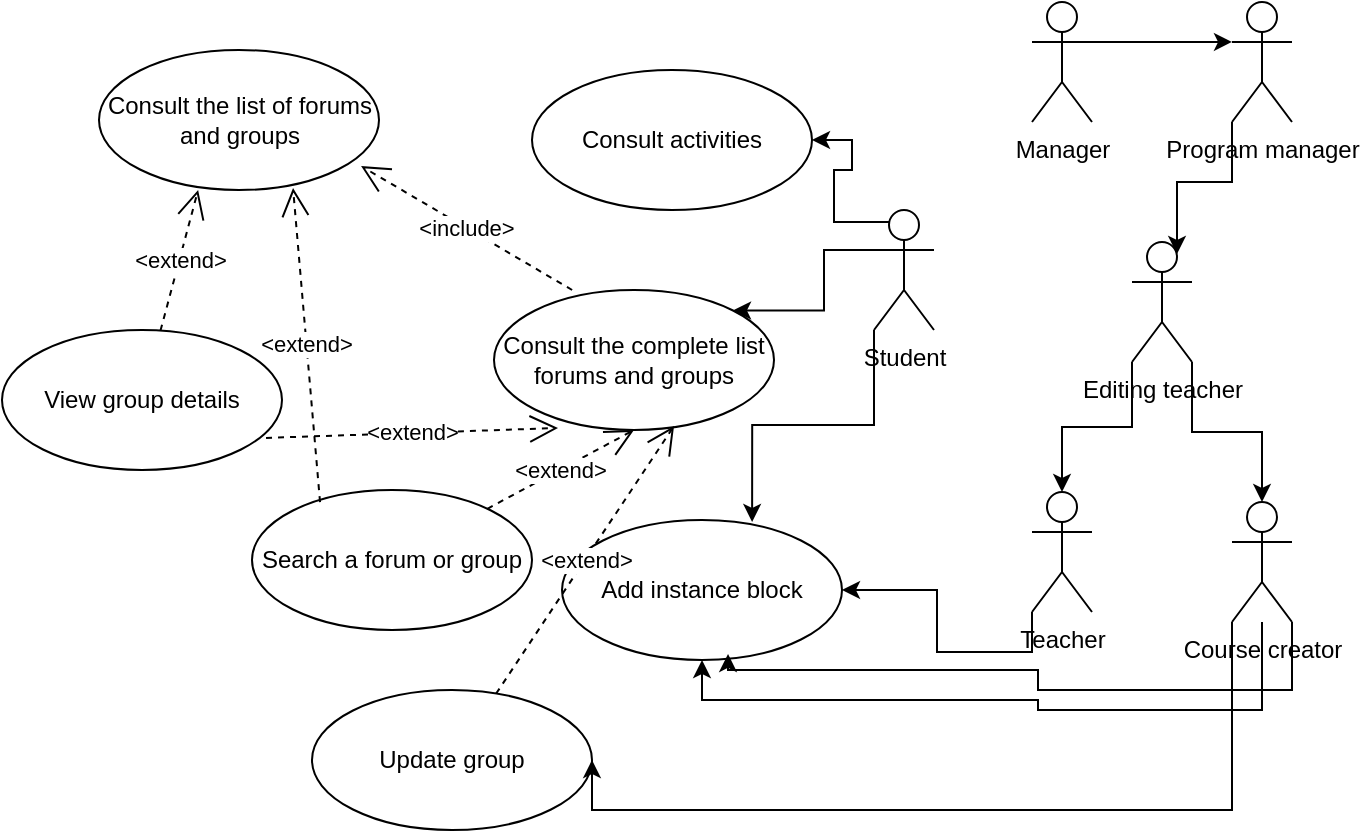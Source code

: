 <mxfile version="28.1.0">
  <diagram name="Page-1" id="3Twom8VmZXj4OrdvxBZu">
    <mxGraphModel dx="872" dy="495" grid="1" gridSize="10" guides="1" tooltips="1" connect="1" arrows="1" fold="1" page="1" pageScale="1" pageWidth="827" pageHeight="1169" math="0" shadow="0">
      <root>
        <mxCell id="0" />
        <mxCell id="1" parent="0" />
        <mxCell id="8oVLSu1m1S_BDH_rNiiH-1" value="Add instance block" style="ellipse;whiteSpace=wrap;html=1;" parent="1" vertex="1">
          <mxGeometry x="505" y="485" width="140" height="70" as="geometry" />
        </mxCell>
        <mxCell id="8oVLSu1m1S_BDH_rNiiH-2" value="View group details" style="ellipse;whiteSpace=wrap;html=1;" parent="1" vertex="1">
          <mxGeometry x="225" y="390" width="140" height="70" as="geometry" />
        </mxCell>
        <mxCell id="8oVLSu1m1S_BDH_rNiiH-3" value="Update group" style="ellipse;whiteSpace=wrap;html=1;" parent="1" vertex="1">
          <mxGeometry x="380" y="570" width="140" height="70" as="geometry" />
        </mxCell>
        <mxCell id="8oVLSu1m1S_BDH_rNiiH-4" value="Search a forum or group" style="ellipse;whiteSpace=wrap;html=1;" parent="1" vertex="1">
          <mxGeometry x="350" y="470" width="140" height="70" as="geometry" />
        </mxCell>
        <mxCell id="8oVLSu1m1S_BDH_rNiiH-5" value="Consult the complete list forums and groups" style="ellipse;whiteSpace=wrap;html=1;" parent="1" vertex="1">
          <mxGeometry x="471" y="370" width="140" height="70" as="geometry" />
        </mxCell>
        <mxCell id="8oVLSu1m1S_BDH_rNiiH-6" value="Consult the list of forums and groups" style="ellipse;whiteSpace=wrap;html=1;" parent="1" vertex="1">
          <mxGeometry x="273.5" y="250" width="140" height="70" as="geometry" />
        </mxCell>
        <mxCell id="9uPFk18R9MpSR1h7lAAM-14" style="edgeStyle=orthogonalEdgeStyle;rounded=0;orthogonalLoop=1;jettySize=auto;html=1;exitX=0;exitY=0.333;exitDx=0;exitDy=0;exitPerimeter=0;entryX=1;entryY=0;entryDx=0;entryDy=0;" parent="1" source="8oVLSu1m1S_BDH_rNiiH-7" target="8oVLSu1m1S_BDH_rNiiH-5" edge="1">
          <mxGeometry relative="1" as="geometry" />
        </mxCell>
        <mxCell id="5-tzHbKNL-7uwhYdKt3a-3" style="edgeStyle=orthogonalEdgeStyle;rounded=0;orthogonalLoop=1;jettySize=auto;html=1;exitX=0.25;exitY=0.1;exitDx=0;exitDy=0;exitPerimeter=0;entryX=1;entryY=0.5;entryDx=0;entryDy=0;" edge="1" parent="1" source="8oVLSu1m1S_BDH_rNiiH-7" target="5-tzHbKNL-7uwhYdKt3a-1">
          <mxGeometry relative="1" as="geometry">
            <mxPoint x="650" y="260" as="targetPoint" />
          </mxGeometry>
        </mxCell>
        <mxCell id="8oVLSu1m1S_BDH_rNiiH-7" value="Student" style="shape=umlActor;verticalLabelPosition=bottom;verticalAlign=top;html=1;" parent="1" vertex="1">
          <mxGeometry x="661" y="330" width="30" height="60" as="geometry" />
        </mxCell>
        <mxCell id="5-tzHbKNL-7uwhYdKt3a-8" style="edgeStyle=orthogonalEdgeStyle;rounded=0;orthogonalLoop=1;jettySize=auto;html=1;exitX=0;exitY=1;exitDx=0;exitDy=0;exitPerimeter=0;entryX=1;entryY=0.5;entryDx=0;entryDy=0;" edge="1" parent="1" source="8oVLSu1m1S_BDH_rNiiH-8" target="8oVLSu1m1S_BDH_rNiiH-3">
          <mxGeometry relative="1" as="geometry">
            <Array as="points">
              <mxPoint x="840" y="630" />
              <mxPoint x="520" y="630" />
            </Array>
          </mxGeometry>
        </mxCell>
        <mxCell id="8oVLSu1m1S_BDH_rNiiH-8" value="Course creator" style="shape=umlActor;verticalLabelPosition=bottom;verticalAlign=top;html=1;" parent="1" vertex="1">
          <mxGeometry x="840" y="476" width="30" height="60" as="geometry" />
        </mxCell>
        <mxCell id="5-tzHbKNL-7uwhYdKt3a-5" style="edgeStyle=orthogonalEdgeStyle;rounded=0;orthogonalLoop=1;jettySize=auto;html=1;exitX=0;exitY=1;exitDx=0;exitDy=0;exitPerimeter=0;" edge="1" parent="1" source="8oVLSu1m1S_BDH_rNiiH-9" target="8oVLSu1m1S_BDH_rNiiH-1">
          <mxGeometry relative="1" as="geometry" />
        </mxCell>
        <mxCell id="8oVLSu1m1S_BDH_rNiiH-9" value="Teacher" style="shape=umlActor;verticalLabelPosition=bottom;verticalAlign=top;html=1;" parent="1" vertex="1">
          <mxGeometry x="740" y="471" width="30" height="60" as="geometry" />
        </mxCell>
        <mxCell id="8oVLSu1m1S_BDH_rNiiH-10" value="Editing teacher" style="shape=umlActor;verticalLabelPosition=bottom;verticalAlign=top;html=1;" parent="1" vertex="1">
          <mxGeometry x="790" y="346" width="30" height="60" as="geometry" />
        </mxCell>
        <mxCell id="8oVLSu1m1S_BDH_rNiiH-11" value="Program manager" style="shape=umlActor;verticalLabelPosition=bottom;verticalAlign=top;html=1;" parent="1" vertex="1">
          <mxGeometry x="840" y="226" width="30" height="60" as="geometry" />
        </mxCell>
        <mxCell id="8oVLSu1m1S_BDH_rNiiH-12" value="Manager" style="shape=umlActor;verticalLabelPosition=bottom;verticalAlign=top;html=1;" parent="1" vertex="1">
          <mxGeometry x="740" y="226" width="30" height="60" as="geometry" />
        </mxCell>
        <mxCell id="9uPFk18R9MpSR1h7lAAM-2" value="&amp;lt;include&amp;gt;" style="endArrow=open;endSize=12;dashed=1;html=1;rounded=0;entryX=0.936;entryY=0.829;entryDx=0;entryDy=0;entryPerimeter=0;exitX=0.279;exitY=0;exitDx=0;exitDy=0;exitPerimeter=0;" parent="1" source="8oVLSu1m1S_BDH_rNiiH-5" target="8oVLSu1m1S_BDH_rNiiH-6" edge="1">
          <mxGeometry x="0.007" width="160" relative="1" as="geometry">
            <mxPoint x="330" y="350" as="sourcePoint" />
            <mxPoint x="490" y="350" as="targetPoint" />
            <mxPoint as="offset" />
          </mxGeometry>
        </mxCell>
        <mxCell id="9uPFk18R9MpSR1h7lAAM-3" value="&amp;lt;extend&amp;gt;" style="endArrow=open;endSize=12;dashed=1;html=1;rounded=0;entryX=0.643;entryY=0.971;entryDx=0;entryDy=0;entryPerimeter=0;" parent="1" source="8oVLSu1m1S_BDH_rNiiH-3" target="8oVLSu1m1S_BDH_rNiiH-5" edge="1">
          <mxGeometry width="160" relative="1" as="geometry">
            <mxPoint x="330" y="350" as="sourcePoint" />
            <mxPoint x="490" y="350" as="targetPoint" />
          </mxGeometry>
        </mxCell>
        <mxCell id="9uPFk18R9MpSR1h7lAAM-4" value="&amp;lt;extend&amp;gt;" style="endArrow=open;endSize=12;dashed=1;html=1;rounded=0;entryX=0.354;entryY=1;entryDx=0;entryDy=0;entryPerimeter=0;" parent="1" edge="1" target="8oVLSu1m1S_BDH_rNiiH-6" source="8oVLSu1m1S_BDH_rNiiH-2">
          <mxGeometry width="160" relative="1" as="geometry">
            <mxPoint x="359.96" y="418" as="sourcePoint" />
            <mxPoint x="418.06" y="319.02" as="targetPoint" />
          </mxGeometry>
        </mxCell>
        <mxCell id="9uPFk18R9MpSR1h7lAAM-5" value="&amp;lt;extend&amp;gt;" style="endArrow=open;endSize=12;dashed=1;html=1;rounded=0;exitX=0.943;exitY=0.771;exitDx=0;exitDy=0;exitPerimeter=0;" parent="1" source="8oVLSu1m1S_BDH_rNiiH-2" edge="1">
          <mxGeometry width="160" relative="1" as="geometry">
            <mxPoint x="330" y="350" as="sourcePoint" />
            <mxPoint x="503" y="439" as="targetPoint" />
          </mxGeometry>
        </mxCell>
        <mxCell id="9uPFk18R9MpSR1h7lAAM-6" value="&amp;lt;extend&amp;gt;" style="endArrow=open;endSize=12;dashed=1;html=1;rounded=0;entryX=0.5;entryY=1;entryDx=0;entryDy=0;" parent="1" source="8oVLSu1m1S_BDH_rNiiH-4" target="8oVLSu1m1S_BDH_rNiiH-5" edge="1">
          <mxGeometry width="160" relative="1" as="geometry">
            <mxPoint x="330" y="350" as="sourcePoint" />
            <mxPoint x="490" y="350" as="targetPoint" />
          </mxGeometry>
        </mxCell>
        <mxCell id="9uPFk18R9MpSR1h7lAAM-7" value="&amp;lt;extend&amp;gt;" style="endArrow=open;endSize=12;dashed=1;html=1;rounded=0;entryX=0.693;entryY=0.986;entryDx=0;entryDy=0;entryPerimeter=0;exitX=0.243;exitY=0.086;exitDx=0;exitDy=0;exitPerimeter=0;" parent="1" source="8oVLSu1m1S_BDH_rNiiH-4" target="8oVLSu1m1S_BDH_rNiiH-6" edge="1">
          <mxGeometry width="160" relative="1" as="geometry">
            <mxPoint x="330" y="350" as="sourcePoint" />
            <mxPoint x="490" y="350" as="targetPoint" />
          </mxGeometry>
        </mxCell>
        <mxCell id="9uPFk18R9MpSR1h7lAAM-10" style="edgeStyle=orthogonalEdgeStyle;rounded=0;orthogonalLoop=1;jettySize=auto;html=1;exitX=0;exitY=1;exitDx=0;exitDy=0;exitPerimeter=0;entryX=0.5;entryY=0;entryDx=0;entryDy=0;entryPerimeter=0;" parent="1" source="8oVLSu1m1S_BDH_rNiiH-10" target="8oVLSu1m1S_BDH_rNiiH-9" edge="1">
          <mxGeometry relative="1" as="geometry" />
        </mxCell>
        <mxCell id="9uPFk18R9MpSR1h7lAAM-11" style="edgeStyle=orthogonalEdgeStyle;rounded=0;orthogonalLoop=1;jettySize=auto;html=1;exitX=1;exitY=1;exitDx=0;exitDy=0;exitPerimeter=0;entryX=0.5;entryY=0;entryDx=0;entryDy=0;entryPerimeter=0;" parent="1" source="8oVLSu1m1S_BDH_rNiiH-10" target="8oVLSu1m1S_BDH_rNiiH-8" edge="1">
          <mxGeometry relative="1" as="geometry" />
        </mxCell>
        <mxCell id="9uPFk18R9MpSR1h7lAAM-12" style="edgeStyle=orthogonalEdgeStyle;rounded=0;orthogonalLoop=1;jettySize=auto;html=1;exitX=0;exitY=1;exitDx=0;exitDy=0;exitPerimeter=0;entryX=0.75;entryY=0.1;entryDx=0;entryDy=0;entryPerimeter=0;" parent="1" source="8oVLSu1m1S_BDH_rNiiH-11" target="8oVLSu1m1S_BDH_rNiiH-10" edge="1">
          <mxGeometry relative="1" as="geometry" />
        </mxCell>
        <mxCell id="9uPFk18R9MpSR1h7lAAM-13" style="edgeStyle=orthogonalEdgeStyle;rounded=0;orthogonalLoop=1;jettySize=auto;html=1;exitX=1;exitY=0.333;exitDx=0;exitDy=0;exitPerimeter=0;entryX=0;entryY=0.333;entryDx=0;entryDy=0;entryPerimeter=0;" parent="1" source="8oVLSu1m1S_BDH_rNiiH-12" target="8oVLSu1m1S_BDH_rNiiH-11" edge="1">
          <mxGeometry relative="1" as="geometry" />
        </mxCell>
        <mxCell id="5-tzHbKNL-7uwhYdKt3a-1" value="Consult activities" style="ellipse;whiteSpace=wrap;html=1;" vertex="1" parent="1">
          <mxGeometry x="490" y="260" width="140" height="70" as="geometry" />
        </mxCell>
        <mxCell id="5-tzHbKNL-7uwhYdKt3a-4" style="edgeStyle=orthogonalEdgeStyle;rounded=0;orthogonalLoop=1;jettySize=auto;html=1;exitX=0;exitY=1;exitDx=0;exitDy=0;exitPerimeter=0;entryX=0.679;entryY=0.014;entryDx=0;entryDy=0;entryPerimeter=0;" edge="1" parent="1" source="8oVLSu1m1S_BDH_rNiiH-7" target="8oVLSu1m1S_BDH_rNiiH-1">
          <mxGeometry relative="1" as="geometry" />
        </mxCell>
        <mxCell id="5-tzHbKNL-7uwhYdKt3a-6" style="edgeStyle=orthogonalEdgeStyle;rounded=0;orthogonalLoop=1;jettySize=auto;html=1;entryX=0.5;entryY=1;entryDx=0;entryDy=0;" edge="1" parent="1" source="8oVLSu1m1S_BDH_rNiiH-8" target="8oVLSu1m1S_BDH_rNiiH-1">
          <mxGeometry relative="1" as="geometry">
            <mxPoint x="840" y="575" as="sourcePoint" />
            <mxPoint x="582.98" y="590.99" as="targetPoint" />
            <Array as="points">
              <mxPoint x="855" y="580" />
              <mxPoint x="743" y="580" />
              <mxPoint x="743" y="575" />
              <mxPoint x="575" y="575" />
            </Array>
          </mxGeometry>
        </mxCell>
        <mxCell id="5-tzHbKNL-7uwhYdKt3a-9" style="edgeStyle=orthogonalEdgeStyle;rounded=0;orthogonalLoop=1;jettySize=auto;html=1;exitX=1;exitY=1;exitDx=0;exitDy=0;exitPerimeter=0;entryX=0.593;entryY=0.957;entryDx=0;entryDy=0;entryPerimeter=0;" edge="1" parent="1" source="8oVLSu1m1S_BDH_rNiiH-8" target="8oVLSu1m1S_BDH_rNiiH-1">
          <mxGeometry relative="1" as="geometry">
            <Array as="points">
              <mxPoint x="870" y="570" />
              <mxPoint x="743" y="570" />
              <mxPoint x="743" y="560" />
              <mxPoint x="588" y="560" />
            </Array>
          </mxGeometry>
        </mxCell>
      </root>
    </mxGraphModel>
  </diagram>
</mxfile>
